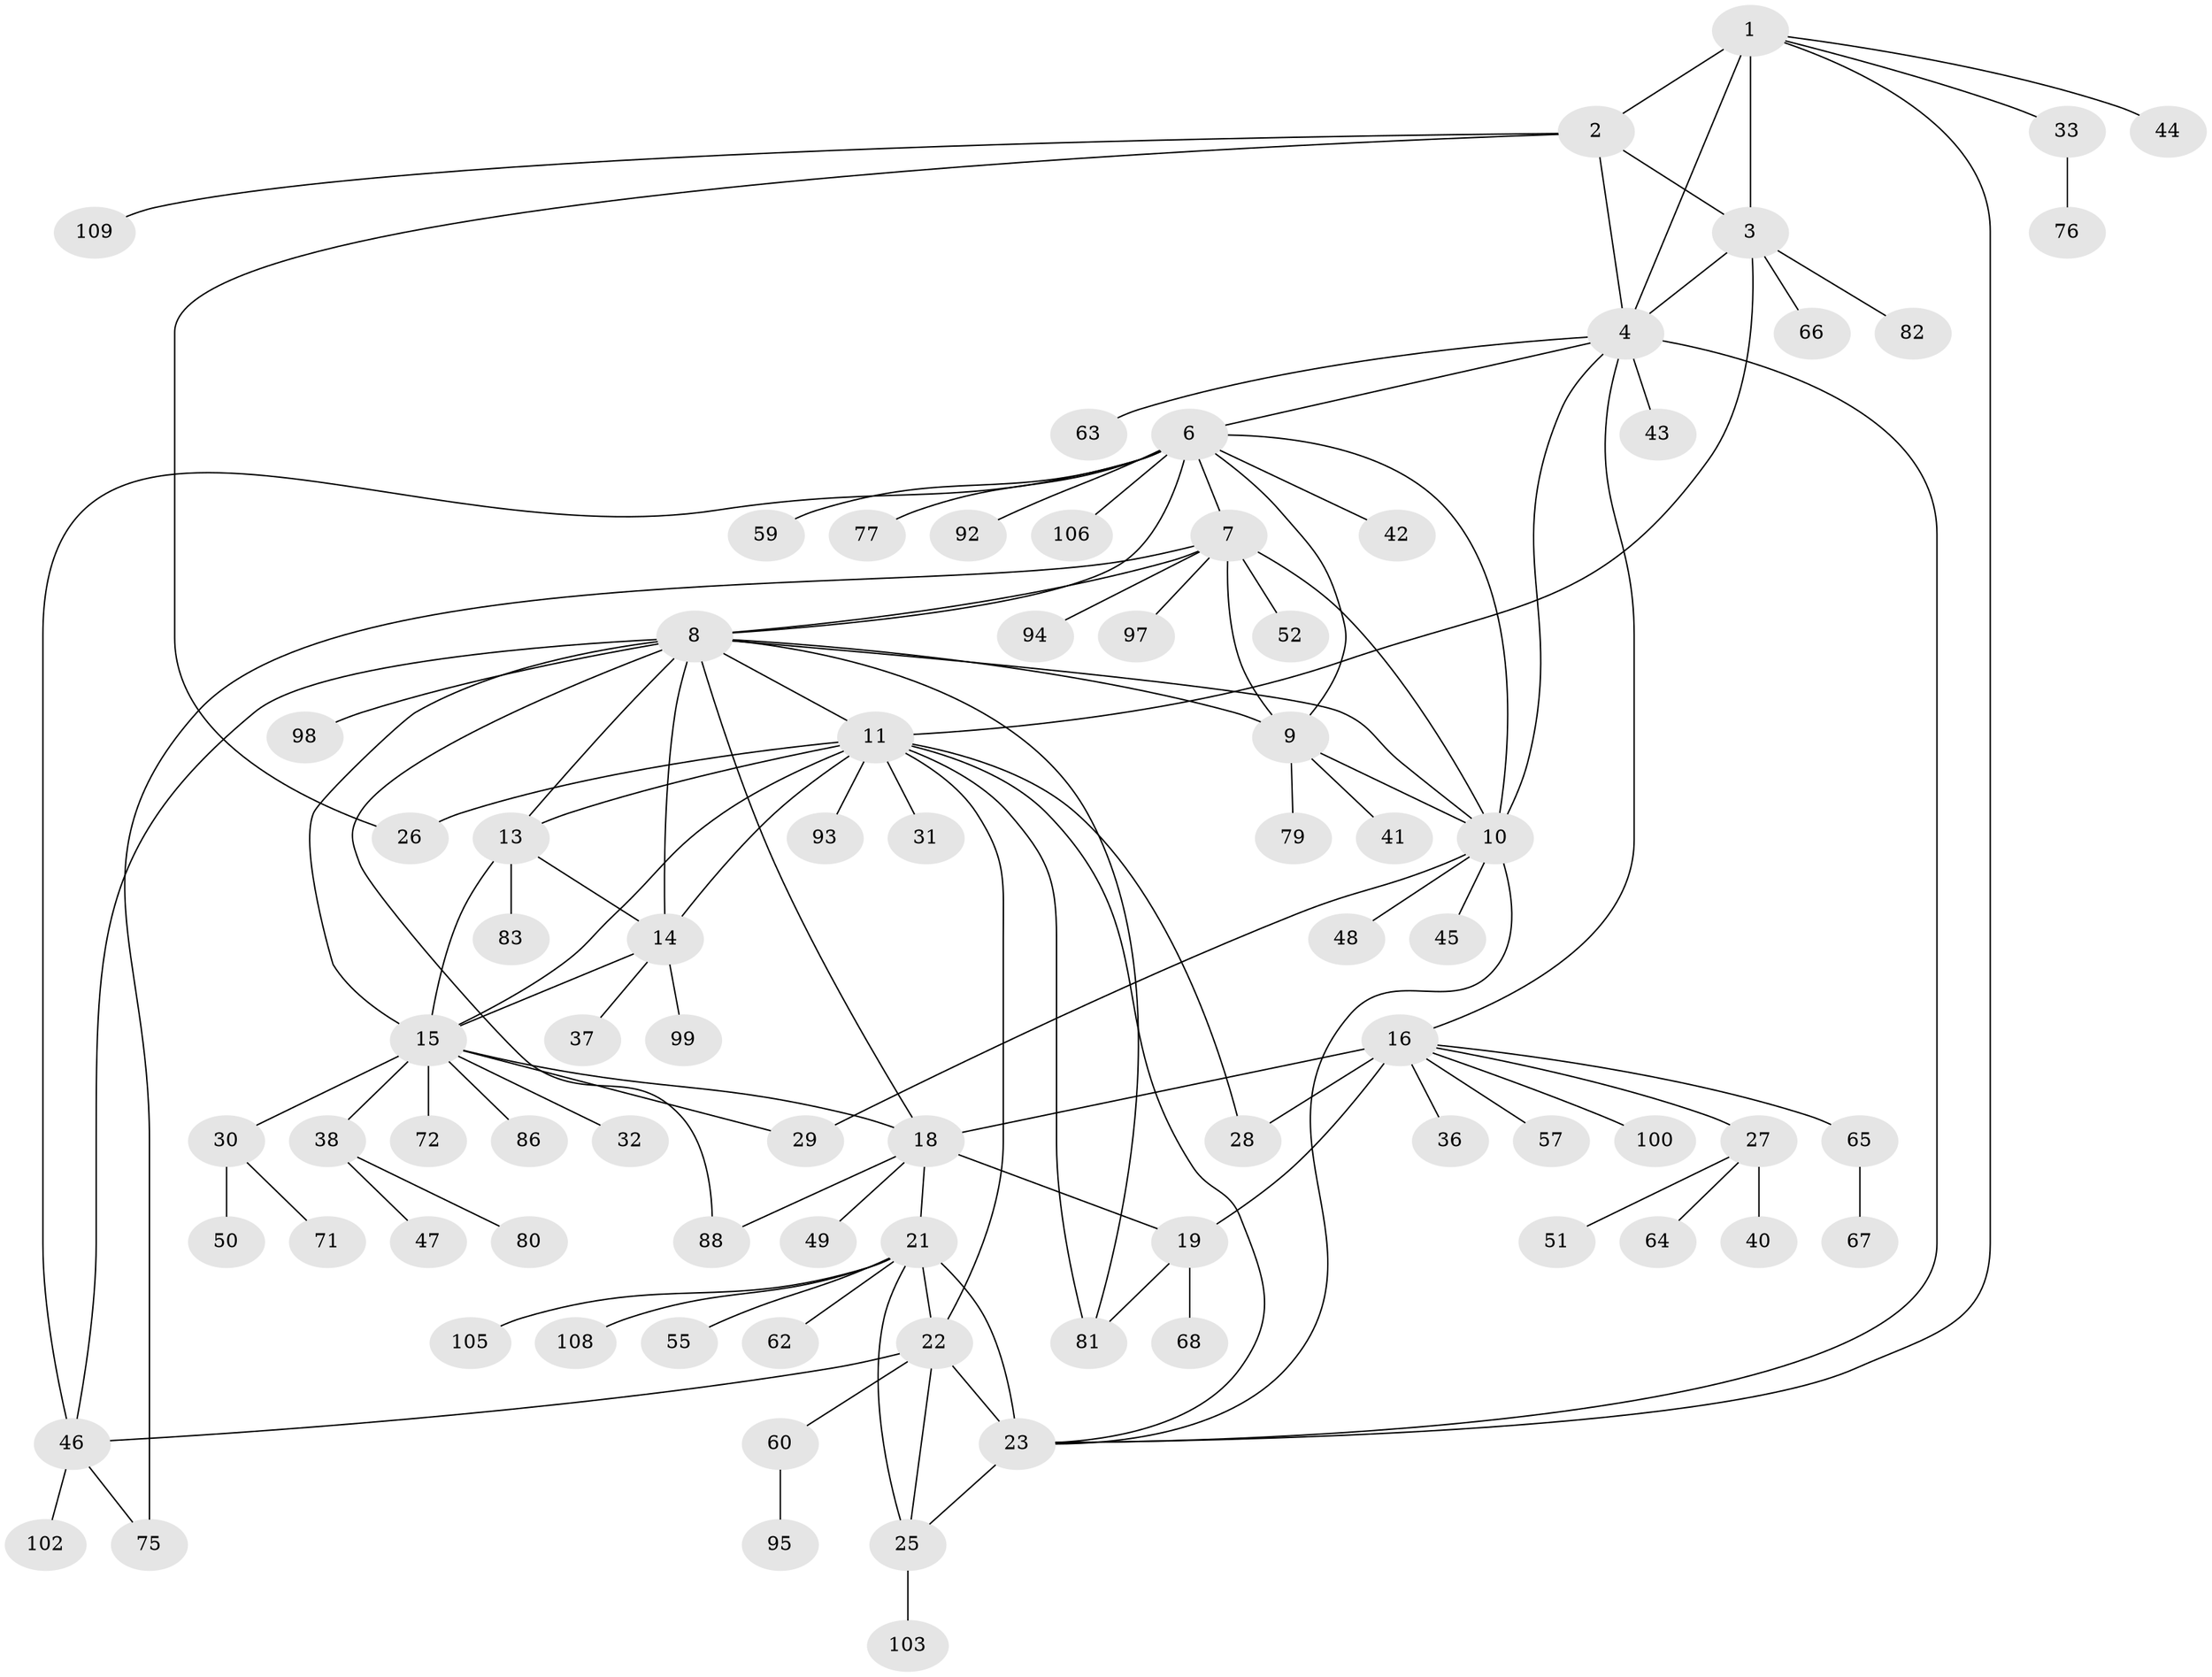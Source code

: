// Generated by graph-tools (version 1.1) at 2025/24/03/03/25 07:24:10]
// undirected, 81 vertices, 117 edges
graph export_dot {
graph [start="1"]
  node [color=gray90,style=filled];
  1 [super="+35"];
  2 [super="+53"];
  3 [super="+56"];
  4 [super="+5"];
  6 [super="+107"];
  7 [super="+58"];
  8 [super="+12"];
  9;
  10 [super="+91"];
  11 [super="+89"];
  13 [super="+39"];
  14 [super="+85"];
  15 [super="+90"];
  16 [super="+17"];
  18 [super="+20"];
  19 [super="+101"];
  21 [super="+24"];
  22 [super="+61"];
  23 [super="+96"];
  25 [super="+54"];
  26 [super="+69"];
  27 [super="+84"];
  28;
  29;
  30;
  31;
  32;
  33 [super="+34"];
  36;
  37 [super="+87"];
  38 [super="+104"];
  40;
  41;
  42;
  43;
  44;
  45;
  46 [super="+74"];
  47;
  48;
  49;
  50 [super="+78"];
  51;
  52;
  55;
  57;
  59;
  60 [super="+73"];
  62;
  63;
  64;
  65;
  66 [super="+70"];
  67;
  68;
  71;
  72;
  75;
  76;
  77;
  79;
  80;
  81;
  82;
  83;
  86;
  88;
  92;
  93;
  94;
  95;
  97;
  98;
  99;
  100;
  102;
  103;
  105;
  106;
  108;
  109;
  1 -- 2;
  1 -- 3;
  1 -- 4 [weight=2];
  1 -- 33;
  1 -- 44;
  1 -- 23;
  2 -- 3;
  2 -- 4 [weight=2];
  2 -- 26;
  2 -- 109;
  3 -- 4 [weight=2];
  3 -- 11;
  3 -- 66;
  3 -- 82;
  4 -- 10;
  4 -- 16;
  4 -- 6;
  4 -- 23;
  4 -- 43;
  4 -- 63;
  6 -- 7;
  6 -- 8;
  6 -- 9;
  6 -- 10;
  6 -- 42;
  6 -- 59;
  6 -- 77;
  6 -- 92;
  6 -- 106;
  6 -- 46;
  7 -- 8;
  7 -- 9;
  7 -- 10;
  7 -- 52;
  7 -- 75;
  7 -- 97;
  7 -- 94;
  8 -- 9;
  8 -- 10;
  8 -- 46;
  8 -- 81;
  8 -- 98;
  8 -- 88;
  8 -- 11;
  8 -- 13;
  8 -- 14;
  8 -- 15;
  8 -- 18;
  9 -- 10;
  9 -- 41;
  9 -- 79;
  10 -- 23;
  10 -- 29;
  10 -- 45;
  10 -- 48;
  11 -- 13;
  11 -- 14;
  11 -- 15;
  11 -- 23;
  11 -- 28;
  11 -- 31;
  11 -- 81;
  11 -- 93;
  11 -- 22;
  11 -- 26;
  13 -- 14;
  13 -- 15;
  13 -- 83;
  14 -- 15;
  14 -- 37;
  14 -- 99;
  15 -- 18;
  15 -- 29;
  15 -- 30;
  15 -- 32;
  15 -- 38;
  15 -- 72;
  15 -- 86;
  16 -- 18 [weight=4];
  16 -- 19 [weight=2];
  16 -- 27;
  16 -- 57;
  16 -- 100;
  16 -- 65;
  16 -- 36;
  16 -- 28;
  18 -- 19 [weight=2];
  18 -- 49;
  18 -- 88;
  18 -- 21;
  19 -- 68;
  19 -- 81;
  21 -- 22 [weight=2];
  21 -- 23 [weight=2];
  21 -- 25 [weight=2];
  21 -- 55;
  21 -- 62;
  21 -- 105;
  21 -- 108;
  22 -- 23;
  22 -- 25;
  22 -- 46;
  22 -- 60;
  23 -- 25;
  25 -- 103;
  27 -- 40;
  27 -- 51;
  27 -- 64;
  30 -- 50;
  30 -- 71;
  33 -- 76;
  38 -- 47;
  38 -- 80;
  46 -- 75;
  46 -- 102;
  60 -- 95;
  65 -- 67;
}

